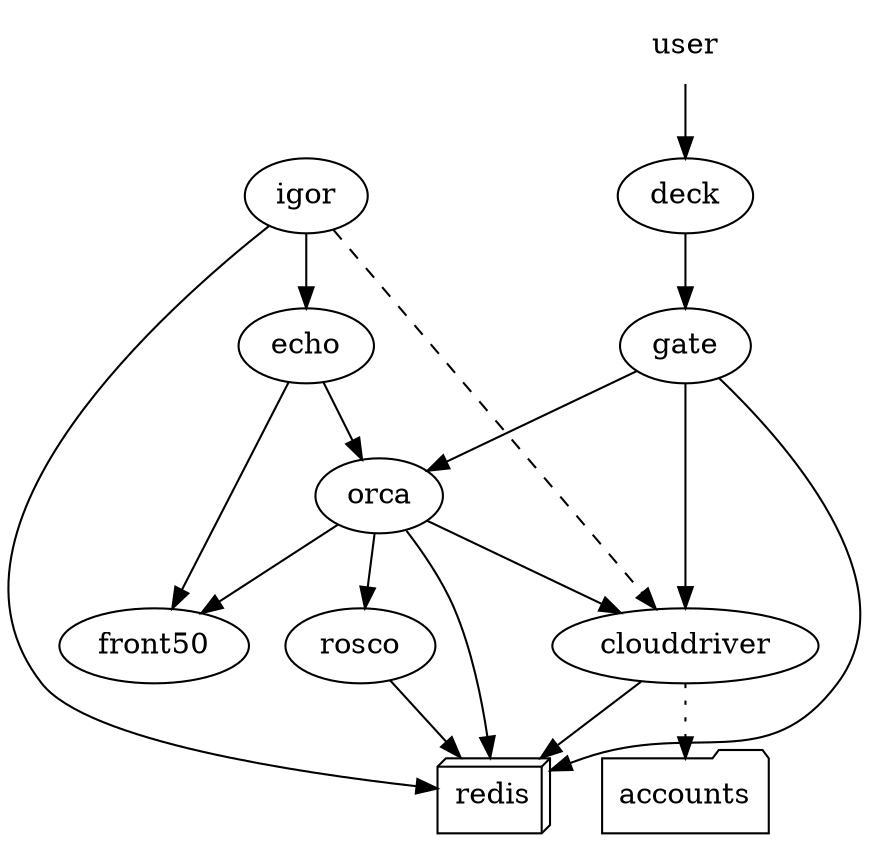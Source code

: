 digraph spinnaker {
    redis [shape=box3d];

    clouddriver-> redis;

    accounts [shape=folder];

    clouddriver -> accounts [style=dotted];

    user [shape=plaintext];

    user -> deck;

    deck -> gate;

    gate -> clouddriver;
    gate -> orca;
    gate -> redis;

    orca -> clouddriver;
    orca -> front50;
    orca -> rosco;
    orca -> redis;

    igor -> echo;
    igor -> clouddriver [style=dashed];
    igor -> redis;

    echo -> orca;
    echo -> front50;

    rosco -> redis;
}
